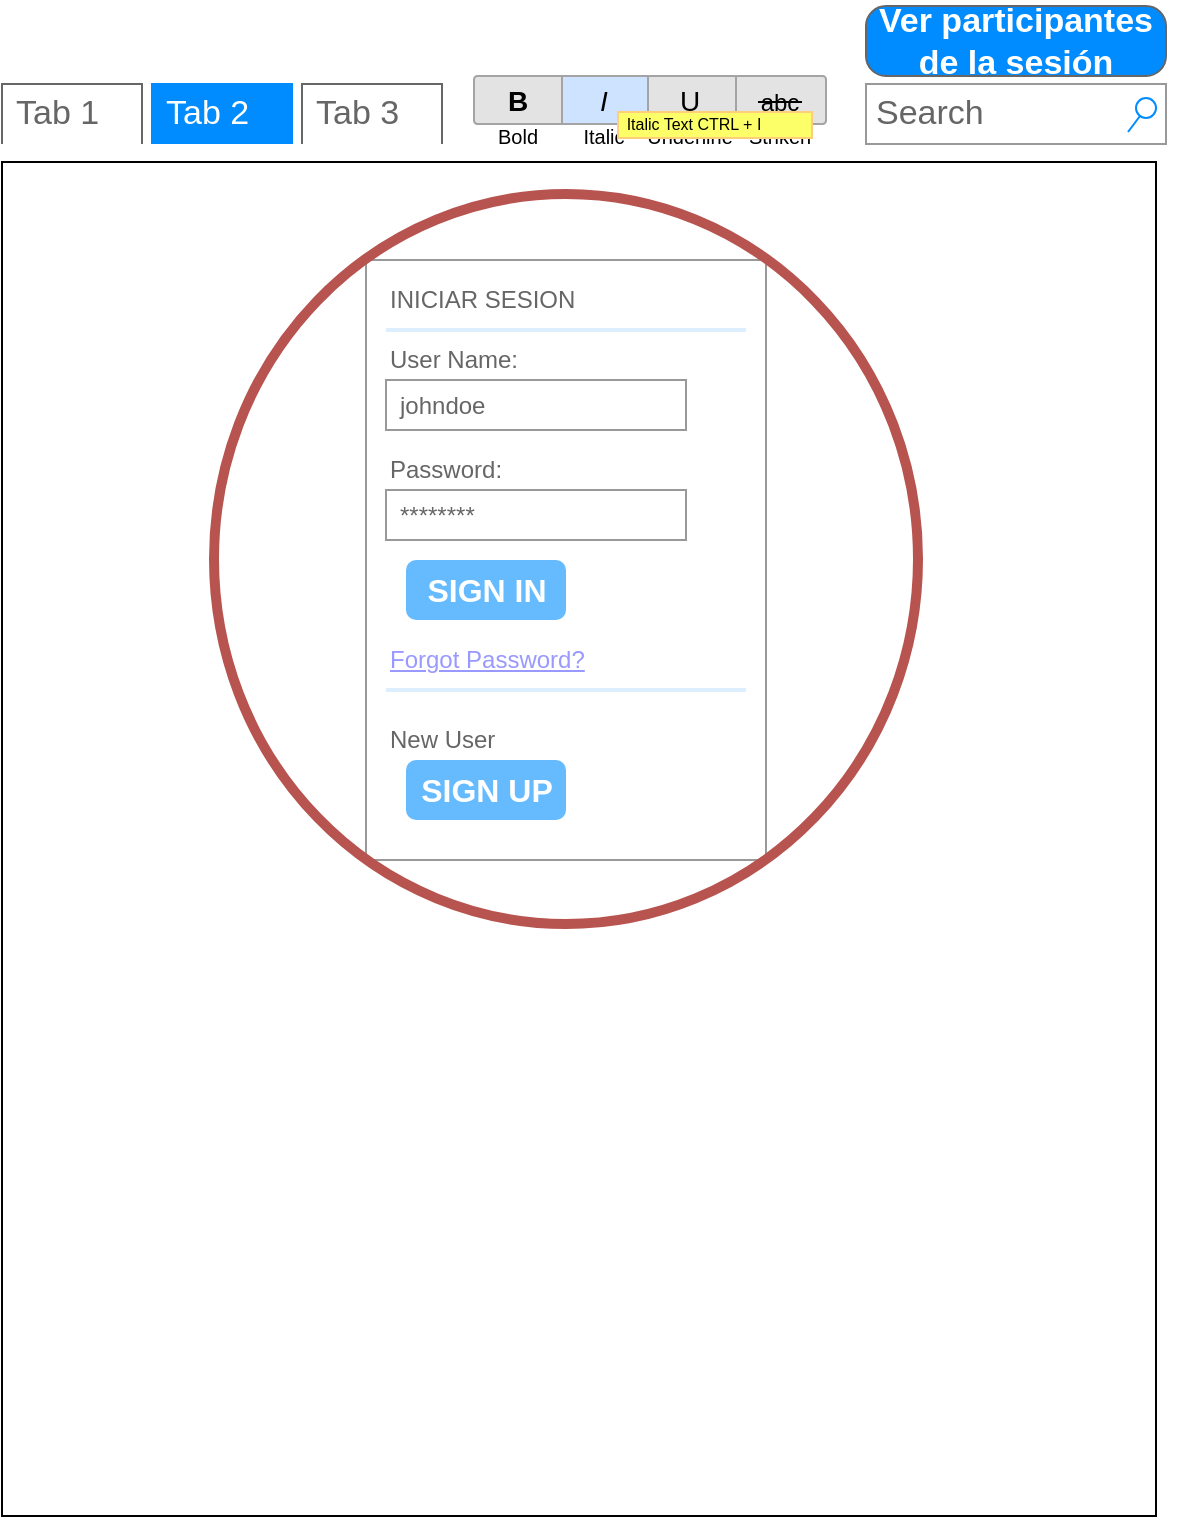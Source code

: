 <mxfile version="24.8.3">
  <diagram name="Página-1" id="Vh1pqWsecrjj-dPLSyu5">
    <mxGraphModel dx="1086" dy="871" grid="0" gridSize="10" guides="1" tooltips="1" connect="1" arrows="1" fold="1" page="0" pageScale="1" pageWidth="827" pageHeight="1169" math="0" shadow="0">
      <root>
        <mxCell id="0" />
        <mxCell id="1" parent="0" />
        <mxCell id="HCFksX-ZZmEj7UclnBtt-2" value="Tab 1" style="strokeWidth=1;shadow=0;dashed=0;align=center;html=1;shape=mxgraph.mockup.forms.uRect;fontSize=17;fontColor=#666666;align=left;spacingLeft=5;strokeColor=#666666;" vertex="1" parent="1">
          <mxGeometry x="-57" y="255" width="70" height="30" as="geometry" />
        </mxCell>
        <mxCell id="HCFksX-ZZmEj7UclnBtt-3" value="Tab 2" style="strokeWidth=1;shadow=0;dashed=0;align=center;html=1;shape=mxgraph.mockup.forms.uRect;fontSize=17;fontColor=#ffffff;align=left;spacingLeft=5;strokeColor=#008cff;fillColor=#008cff;" vertex="1" parent="1">
          <mxGeometry x="18" y="255" width="70" height="30" as="geometry" />
        </mxCell>
        <mxCell id="HCFksX-ZZmEj7UclnBtt-4" value="Tab 3" style="strokeWidth=1;shadow=0;dashed=0;align=center;html=1;shape=mxgraph.mockup.forms.uRect;fontSize=17;fontColor=#666666;align=left;spacingLeft=5;strokeColor=#666666;" vertex="1" parent="1">
          <mxGeometry x="93" y="255" width="70" height="30" as="geometry" />
        </mxCell>
        <mxCell id="HCFksX-ZZmEj7UclnBtt-7" value="" style="rounded=0;whiteSpace=wrap;html=1;rotation=90;" vertex="1" parent="1">
          <mxGeometry x="-107" y="344" width="677" height="577" as="geometry" />
        </mxCell>
        <mxCell id="HCFksX-ZZmEj7UclnBtt-8" value="" style="verticalLabelPosition=bottom;shadow=0;dashed=0;align=center;html=1;verticalAlign=top;strokeWidth=1;shape=mxgraph.mockup.menus_and_buttons.font_style_selector_3;" vertex="1" parent="1">
          <mxGeometry x="179" y="251" width="176" height="38" as="geometry" />
        </mxCell>
        <mxCell id="HCFksX-ZZmEj7UclnBtt-9" value="Search" style="strokeWidth=1;shadow=0;dashed=0;align=center;html=1;shape=mxgraph.mockup.forms.searchBox;strokeColor=#999999;mainText=;strokeColor2=#008cff;fontColor=#666666;fontSize=17;align=left;spacingLeft=3;whiteSpace=wrap;" vertex="1" parent="1">
          <mxGeometry x="375" y="255" width="150" height="30" as="geometry" />
        </mxCell>
        <mxCell id="HCFksX-ZZmEj7UclnBtt-11" value="Ver participantes de la sesión" style="strokeWidth=1;shadow=0;dashed=0;align=center;html=1;shape=mxgraph.mockup.buttons.button;strokeColor=#666666;fontColor=#ffffff;mainText=;buttonStyle=round;fontSize=17;fontStyle=1;fillColor=#008cff;whiteSpace=wrap;" vertex="1" parent="1">
          <mxGeometry x="375" y="216" width="150" height="35" as="geometry" />
        </mxCell>
        <mxCell id="HCFksX-ZZmEj7UclnBtt-12" value="" style="strokeWidth=1;shadow=0;dashed=0;align=center;html=1;shape=mxgraph.mockup.forms.rrect;rSize=0;strokeColor=#999999;fillColor=#ffffff;" vertex="1" parent="1">
          <mxGeometry x="125" y="343" width="200" height="300" as="geometry" />
        </mxCell>
        <mxCell id="HCFksX-ZZmEj7UclnBtt-13" value="INICIAR SESION" style="strokeWidth=1;shadow=0;dashed=0;align=center;html=1;shape=mxgraph.mockup.forms.anchor;fontSize=12;fontColor=#666666;align=left;resizeWidth=1;spacingLeft=0;" vertex="1" parent="HCFksX-ZZmEj7UclnBtt-12">
          <mxGeometry width="100" height="20" relative="1" as="geometry">
            <mxPoint x="10" y="10" as="offset" />
          </mxGeometry>
        </mxCell>
        <mxCell id="HCFksX-ZZmEj7UclnBtt-14" value="" style="shape=line;strokeColor=#ddeeff;strokeWidth=2;html=1;resizeWidth=1;" vertex="1" parent="HCFksX-ZZmEj7UclnBtt-12">
          <mxGeometry width="180" height="10" relative="1" as="geometry">
            <mxPoint x="10" y="30" as="offset" />
          </mxGeometry>
        </mxCell>
        <mxCell id="HCFksX-ZZmEj7UclnBtt-15" value="User Name:" style="strokeWidth=1;shadow=0;dashed=0;align=center;html=1;shape=mxgraph.mockup.forms.anchor;fontSize=12;fontColor=#666666;align=left;resizeWidth=1;spacingLeft=0;" vertex="1" parent="HCFksX-ZZmEj7UclnBtt-12">
          <mxGeometry width="100" height="20" relative="1" as="geometry">
            <mxPoint x="10" y="40" as="offset" />
          </mxGeometry>
        </mxCell>
        <mxCell id="HCFksX-ZZmEj7UclnBtt-16" value="johndoe" style="strokeWidth=1;shadow=0;dashed=0;align=center;html=1;shape=mxgraph.mockup.forms.rrect;rSize=0;strokeColor=#999999;fontColor=#666666;align=left;spacingLeft=5;resizeWidth=1;" vertex="1" parent="HCFksX-ZZmEj7UclnBtt-12">
          <mxGeometry width="150" height="25" relative="1" as="geometry">
            <mxPoint x="10" y="60" as="offset" />
          </mxGeometry>
        </mxCell>
        <mxCell id="HCFksX-ZZmEj7UclnBtt-17" value="Password:" style="strokeWidth=1;shadow=0;dashed=0;align=center;html=1;shape=mxgraph.mockup.forms.anchor;fontSize=12;fontColor=#666666;align=left;resizeWidth=1;spacingLeft=0;" vertex="1" parent="HCFksX-ZZmEj7UclnBtt-12">
          <mxGeometry width="100" height="20" relative="1" as="geometry">
            <mxPoint x="10" y="95" as="offset" />
          </mxGeometry>
        </mxCell>
        <mxCell id="HCFksX-ZZmEj7UclnBtt-18" value="********" style="strokeWidth=1;shadow=0;dashed=0;align=center;html=1;shape=mxgraph.mockup.forms.rrect;rSize=0;strokeColor=#999999;fontColor=#666666;align=left;spacingLeft=5;resizeWidth=1;" vertex="1" parent="HCFksX-ZZmEj7UclnBtt-12">
          <mxGeometry width="150" height="25" relative="1" as="geometry">
            <mxPoint x="10" y="115" as="offset" />
          </mxGeometry>
        </mxCell>
        <mxCell id="HCFksX-ZZmEj7UclnBtt-19" value="SIGN IN" style="strokeWidth=1;shadow=0;dashed=0;align=center;html=1;shape=mxgraph.mockup.forms.rrect;rSize=5;strokeColor=none;fontColor=#ffffff;fillColor=#66bbff;fontSize=16;fontStyle=1;" vertex="1" parent="HCFksX-ZZmEj7UclnBtt-12">
          <mxGeometry y="1" width="80" height="30" relative="1" as="geometry">
            <mxPoint x="20" y="-150" as="offset" />
          </mxGeometry>
        </mxCell>
        <mxCell id="HCFksX-ZZmEj7UclnBtt-20" value="Forgot Password?" style="strokeWidth=1;shadow=0;dashed=0;align=center;html=1;shape=mxgraph.mockup.forms.anchor;fontSize=12;fontColor=#9999ff;align=left;spacingLeft=0;fontStyle=4;resizeWidth=1;" vertex="1" parent="HCFksX-ZZmEj7UclnBtt-12">
          <mxGeometry y="1" width="150" height="20" relative="1" as="geometry">
            <mxPoint x="10" y="-110" as="offset" />
          </mxGeometry>
        </mxCell>
        <mxCell id="HCFksX-ZZmEj7UclnBtt-21" value="" style="shape=line;strokeColor=#ddeeff;strokeWidth=2;html=1;resizeWidth=1;" vertex="1" parent="HCFksX-ZZmEj7UclnBtt-12">
          <mxGeometry y="1" width="180" height="10" relative="1" as="geometry">
            <mxPoint x="10" y="-90" as="offset" />
          </mxGeometry>
        </mxCell>
        <mxCell id="HCFksX-ZZmEj7UclnBtt-22" value="New User" style="strokeWidth=1;shadow=0;dashed=0;align=center;html=1;shape=mxgraph.mockup.forms.anchor;fontSize=12;fontColor=#666666;align=left;spacingLeft=0;resizeWidth=1;" vertex="1" parent="HCFksX-ZZmEj7UclnBtt-12">
          <mxGeometry y="1" width="150" height="20" relative="1" as="geometry">
            <mxPoint x="10" y="-70" as="offset" />
          </mxGeometry>
        </mxCell>
        <mxCell id="HCFksX-ZZmEj7UclnBtt-23" value="SIGN UP" style="strokeWidth=1;shadow=0;dashed=0;align=center;html=1;shape=mxgraph.mockup.forms.rrect;rSize=5;strokeColor=none;fontColor=#ffffff;fillColor=#66bbff;fontSize=16;fontStyle=1;" vertex="1" parent="HCFksX-ZZmEj7UclnBtt-12">
          <mxGeometry y="1" width="80" height="30" relative="1" as="geometry">
            <mxPoint x="20" y="-50" as="offset" />
          </mxGeometry>
        </mxCell>
        <mxCell id="HCFksX-ZZmEj7UclnBtt-24" value="" style="ellipse;whiteSpace=wrap;html=1;fillColor=none;strokeColor=#b85450;strokeWidth=5;" vertex="1" parent="1">
          <mxGeometry x="49" y="310" width="352" height="365" as="geometry" />
        </mxCell>
        <mxCell id="HCFksX-ZZmEj7UclnBtt-25" style="edgeStyle=none;curved=1;rounded=0;orthogonalLoop=1;jettySize=auto;html=1;exitX=1;exitY=0.5;exitDx=0;exitDy=0;fontSize=12;startSize=8;endSize=8;" edge="1" parent="1" source="HCFksX-ZZmEj7UclnBtt-7" target="HCFksX-ZZmEj7UclnBtt-7">
          <mxGeometry relative="1" as="geometry" />
        </mxCell>
        <mxCell id="HCFksX-ZZmEj7UclnBtt-26" style="edgeStyle=none;curved=1;rounded=0;orthogonalLoop=1;jettySize=auto;html=1;exitX=1;exitY=0;exitDx=0;exitDy=0;fontSize=12;startSize=8;endSize=8;" edge="1" parent="1" source="HCFksX-ZZmEj7UclnBtt-7" target="HCFksX-ZZmEj7UclnBtt-7">
          <mxGeometry relative="1" as="geometry" />
        </mxCell>
      </root>
    </mxGraphModel>
  </diagram>
</mxfile>
